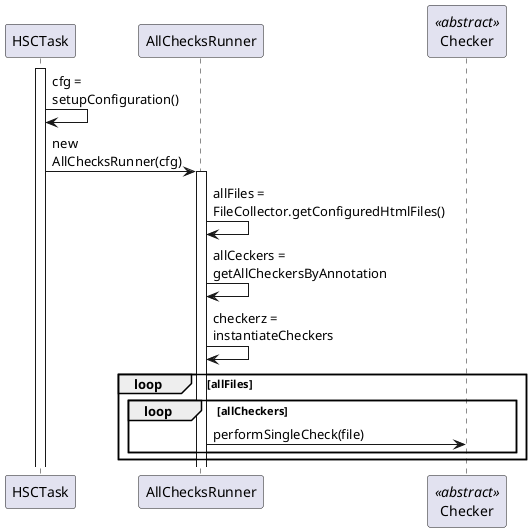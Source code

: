 @startuml
skinparam maxmessagesize 80
participant HSCTask as HSC
activate HSC

participant AllChecksRunner as ACR

HSC -> HSC: cfg = setupConfiguration()
HSC -> ACR: new AllChecksRunner(cfg)
activate ACR

ACR -> ACR: allFiles = FileCollector.getConfiguredHtmlFiles()
ACR -> ACR: allCeckers = getAllCheckersByAnnotation
ACR -> ACR: checkerz = instantiateCheckers
loop allFiles
    loop allCheckers
    participant "Checker" as CHECK <<abstract>>
    ACR -> CHECK: performSingleCheck(file)
    end

end
@enduml